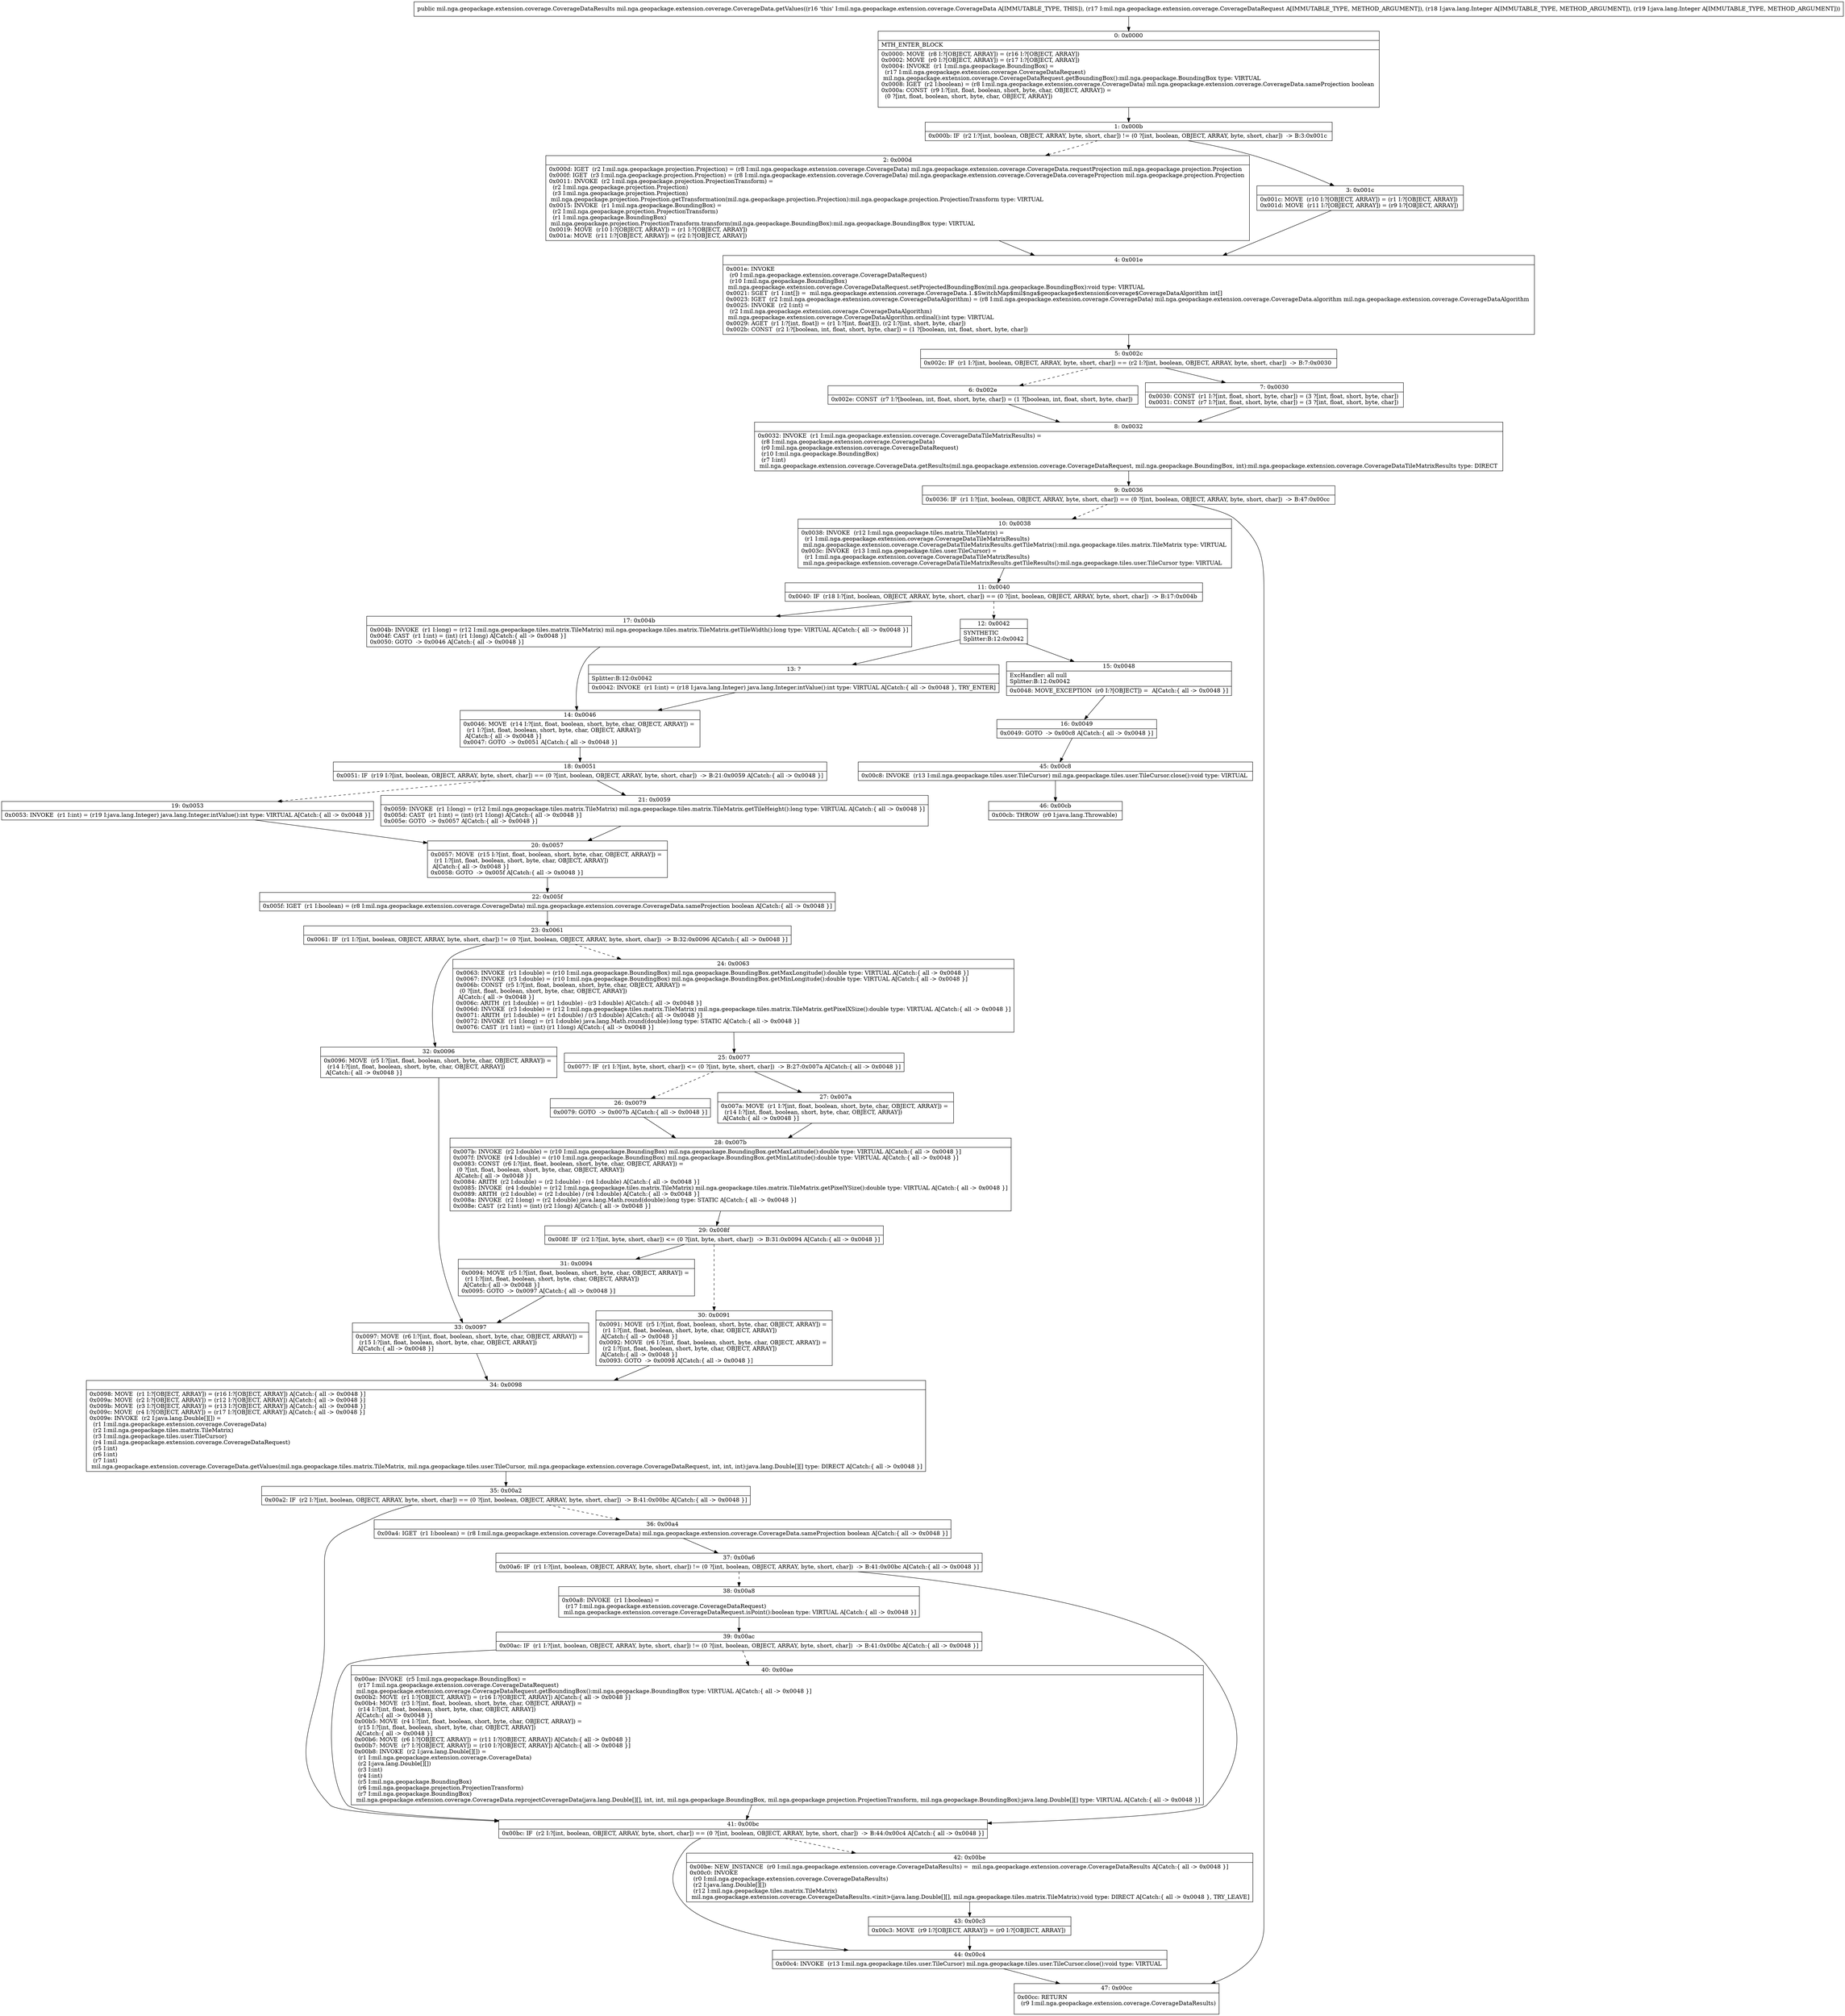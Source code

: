 digraph "CFG formil.nga.geopackage.extension.coverage.CoverageData.getValues(Lmil\/nga\/geopackage\/extension\/coverage\/CoverageDataRequest;Ljava\/lang\/Integer;Ljava\/lang\/Integer;)Lmil\/nga\/geopackage\/extension\/coverage\/CoverageDataResults;" {
Node_0 [shape=record,label="{0\:\ 0x0000|MTH_ENTER_BLOCK\l|0x0000: MOVE  (r8 I:?[OBJECT, ARRAY]) = (r16 I:?[OBJECT, ARRAY]) \l0x0002: MOVE  (r0 I:?[OBJECT, ARRAY]) = (r17 I:?[OBJECT, ARRAY]) \l0x0004: INVOKE  (r1 I:mil.nga.geopackage.BoundingBox) = \l  (r17 I:mil.nga.geopackage.extension.coverage.CoverageDataRequest)\l mil.nga.geopackage.extension.coverage.CoverageDataRequest.getBoundingBox():mil.nga.geopackage.BoundingBox type: VIRTUAL \l0x0008: IGET  (r2 I:boolean) = (r8 I:mil.nga.geopackage.extension.coverage.CoverageData) mil.nga.geopackage.extension.coverage.CoverageData.sameProjection boolean \l0x000a: CONST  (r9 I:?[int, float, boolean, short, byte, char, OBJECT, ARRAY]) = \l  (0 ?[int, float, boolean, short, byte, char, OBJECT, ARRAY])\l \l}"];
Node_1 [shape=record,label="{1\:\ 0x000b|0x000b: IF  (r2 I:?[int, boolean, OBJECT, ARRAY, byte, short, char]) != (0 ?[int, boolean, OBJECT, ARRAY, byte, short, char])  \-\> B:3:0x001c \l}"];
Node_2 [shape=record,label="{2\:\ 0x000d|0x000d: IGET  (r2 I:mil.nga.geopackage.projection.Projection) = (r8 I:mil.nga.geopackage.extension.coverage.CoverageData) mil.nga.geopackage.extension.coverage.CoverageData.requestProjection mil.nga.geopackage.projection.Projection \l0x000f: IGET  (r3 I:mil.nga.geopackage.projection.Projection) = (r8 I:mil.nga.geopackage.extension.coverage.CoverageData) mil.nga.geopackage.extension.coverage.CoverageData.coverageProjection mil.nga.geopackage.projection.Projection \l0x0011: INVOKE  (r2 I:mil.nga.geopackage.projection.ProjectionTransform) = \l  (r2 I:mil.nga.geopackage.projection.Projection)\l  (r3 I:mil.nga.geopackage.projection.Projection)\l mil.nga.geopackage.projection.Projection.getTransformation(mil.nga.geopackage.projection.Projection):mil.nga.geopackage.projection.ProjectionTransform type: VIRTUAL \l0x0015: INVOKE  (r1 I:mil.nga.geopackage.BoundingBox) = \l  (r2 I:mil.nga.geopackage.projection.ProjectionTransform)\l  (r1 I:mil.nga.geopackage.BoundingBox)\l mil.nga.geopackage.projection.ProjectionTransform.transform(mil.nga.geopackage.BoundingBox):mil.nga.geopackage.BoundingBox type: VIRTUAL \l0x0019: MOVE  (r10 I:?[OBJECT, ARRAY]) = (r1 I:?[OBJECT, ARRAY]) \l0x001a: MOVE  (r11 I:?[OBJECT, ARRAY]) = (r2 I:?[OBJECT, ARRAY]) \l}"];
Node_3 [shape=record,label="{3\:\ 0x001c|0x001c: MOVE  (r10 I:?[OBJECT, ARRAY]) = (r1 I:?[OBJECT, ARRAY]) \l0x001d: MOVE  (r11 I:?[OBJECT, ARRAY]) = (r9 I:?[OBJECT, ARRAY]) \l}"];
Node_4 [shape=record,label="{4\:\ 0x001e|0x001e: INVOKE  \l  (r0 I:mil.nga.geopackage.extension.coverage.CoverageDataRequest)\l  (r10 I:mil.nga.geopackage.BoundingBox)\l mil.nga.geopackage.extension.coverage.CoverageDataRequest.setProjectedBoundingBox(mil.nga.geopackage.BoundingBox):void type: VIRTUAL \l0x0021: SGET  (r1 I:int[]) =  mil.nga.geopackage.extension.coverage.CoverageData.1.$SwitchMap$mil$nga$geopackage$extension$coverage$CoverageDataAlgorithm int[] \l0x0023: IGET  (r2 I:mil.nga.geopackage.extension.coverage.CoverageDataAlgorithm) = (r8 I:mil.nga.geopackage.extension.coverage.CoverageData) mil.nga.geopackage.extension.coverage.CoverageData.algorithm mil.nga.geopackage.extension.coverage.CoverageDataAlgorithm \l0x0025: INVOKE  (r2 I:int) = \l  (r2 I:mil.nga.geopackage.extension.coverage.CoverageDataAlgorithm)\l mil.nga.geopackage.extension.coverage.CoverageDataAlgorithm.ordinal():int type: VIRTUAL \l0x0029: AGET  (r1 I:?[int, float]) = (r1 I:?[int, float][]), (r2 I:?[int, short, byte, char]) \l0x002b: CONST  (r2 I:?[boolean, int, float, short, byte, char]) = (1 ?[boolean, int, float, short, byte, char]) \l}"];
Node_5 [shape=record,label="{5\:\ 0x002c|0x002c: IF  (r1 I:?[int, boolean, OBJECT, ARRAY, byte, short, char]) == (r2 I:?[int, boolean, OBJECT, ARRAY, byte, short, char])  \-\> B:7:0x0030 \l}"];
Node_6 [shape=record,label="{6\:\ 0x002e|0x002e: CONST  (r7 I:?[boolean, int, float, short, byte, char]) = (1 ?[boolean, int, float, short, byte, char]) \l}"];
Node_7 [shape=record,label="{7\:\ 0x0030|0x0030: CONST  (r1 I:?[int, float, short, byte, char]) = (3 ?[int, float, short, byte, char]) \l0x0031: CONST  (r7 I:?[int, float, short, byte, char]) = (3 ?[int, float, short, byte, char]) \l}"];
Node_8 [shape=record,label="{8\:\ 0x0032|0x0032: INVOKE  (r1 I:mil.nga.geopackage.extension.coverage.CoverageDataTileMatrixResults) = \l  (r8 I:mil.nga.geopackage.extension.coverage.CoverageData)\l  (r0 I:mil.nga.geopackage.extension.coverage.CoverageDataRequest)\l  (r10 I:mil.nga.geopackage.BoundingBox)\l  (r7 I:int)\l mil.nga.geopackage.extension.coverage.CoverageData.getResults(mil.nga.geopackage.extension.coverage.CoverageDataRequest, mil.nga.geopackage.BoundingBox, int):mil.nga.geopackage.extension.coverage.CoverageDataTileMatrixResults type: DIRECT \l}"];
Node_9 [shape=record,label="{9\:\ 0x0036|0x0036: IF  (r1 I:?[int, boolean, OBJECT, ARRAY, byte, short, char]) == (0 ?[int, boolean, OBJECT, ARRAY, byte, short, char])  \-\> B:47:0x00cc \l}"];
Node_10 [shape=record,label="{10\:\ 0x0038|0x0038: INVOKE  (r12 I:mil.nga.geopackage.tiles.matrix.TileMatrix) = \l  (r1 I:mil.nga.geopackage.extension.coverage.CoverageDataTileMatrixResults)\l mil.nga.geopackage.extension.coverage.CoverageDataTileMatrixResults.getTileMatrix():mil.nga.geopackage.tiles.matrix.TileMatrix type: VIRTUAL \l0x003c: INVOKE  (r13 I:mil.nga.geopackage.tiles.user.TileCursor) = \l  (r1 I:mil.nga.geopackage.extension.coverage.CoverageDataTileMatrixResults)\l mil.nga.geopackage.extension.coverage.CoverageDataTileMatrixResults.getTileResults():mil.nga.geopackage.tiles.user.TileCursor type: VIRTUAL \l}"];
Node_11 [shape=record,label="{11\:\ 0x0040|0x0040: IF  (r18 I:?[int, boolean, OBJECT, ARRAY, byte, short, char]) == (0 ?[int, boolean, OBJECT, ARRAY, byte, short, char])  \-\> B:17:0x004b \l}"];
Node_12 [shape=record,label="{12\:\ 0x0042|SYNTHETIC\lSplitter:B:12:0x0042\l}"];
Node_13 [shape=record,label="{13\:\ ?|Splitter:B:12:0x0042\l|0x0042: INVOKE  (r1 I:int) = (r18 I:java.lang.Integer) java.lang.Integer.intValue():int type: VIRTUAL A[Catch:\{ all \-\> 0x0048 \}, TRY_ENTER]\l}"];
Node_14 [shape=record,label="{14\:\ 0x0046|0x0046: MOVE  (r14 I:?[int, float, boolean, short, byte, char, OBJECT, ARRAY]) = \l  (r1 I:?[int, float, boolean, short, byte, char, OBJECT, ARRAY])\l A[Catch:\{ all \-\> 0x0048 \}]\l0x0047: GOTO  \-\> 0x0051 A[Catch:\{ all \-\> 0x0048 \}]\l}"];
Node_15 [shape=record,label="{15\:\ 0x0048|ExcHandler: all null\lSplitter:B:12:0x0042\l|0x0048: MOVE_EXCEPTION  (r0 I:?[OBJECT]) =  A[Catch:\{ all \-\> 0x0048 \}]\l}"];
Node_16 [shape=record,label="{16\:\ 0x0049|0x0049: GOTO  \-\> 0x00c8 A[Catch:\{ all \-\> 0x0048 \}]\l}"];
Node_17 [shape=record,label="{17\:\ 0x004b|0x004b: INVOKE  (r1 I:long) = (r12 I:mil.nga.geopackage.tiles.matrix.TileMatrix) mil.nga.geopackage.tiles.matrix.TileMatrix.getTileWidth():long type: VIRTUAL A[Catch:\{ all \-\> 0x0048 \}]\l0x004f: CAST  (r1 I:int) = (int) (r1 I:long) A[Catch:\{ all \-\> 0x0048 \}]\l0x0050: GOTO  \-\> 0x0046 A[Catch:\{ all \-\> 0x0048 \}]\l}"];
Node_18 [shape=record,label="{18\:\ 0x0051|0x0051: IF  (r19 I:?[int, boolean, OBJECT, ARRAY, byte, short, char]) == (0 ?[int, boolean, OBJECT, ARRAY, byte, short, char])  \-\> B:21:0x0059 A[Catch:\{ all \-\> 0x0048 \}]\l}"];
Node_19 [shape=record,label="{19\:\ 0x0053|0x0053: INVOKE  (r1 I:int) = (r19 I:java.lang.Integer) java.lang.Integer.intValue():int type: VIRTUAL A[Catch:\{ all \-\> 0x0048 \}]\l}"];
Node_20 [shape=record,label="{20\:\ 0x0057|0x0057: MOVE  (r15 I:?[int, float, boolean, short, byte, char, OBJECT, ARRAY]) = \l  (r1 I:?[int, float, boolean, short, byte, char, OBJECT, ARRAY])\l A[Catch:\{ all \-\> 0x0048 \}]\l0x0058: GOTO  \-\> 0x005f A[Catch:\{ all \-\> 0x0048 \}]\l}"];
Node_21 [shape=record,label="{21\:\ 0x0059|0x0059: INVOKE  (r1 I:long) = (r12 I:mil.nga.geopackage.tiles.matrix.TileMatrix) mil.nga.geopackage.tiles.matrix.TileMatrix.getTileHeight():long type: VIRTUAL A[Catch:\{ all \-\> 0x0048 \}]\l0x005d: CAST  (r1 I:int) = (int) (r1 I:long) A[Catch:\{ all \-\> 0x0048 \}]\l0x005e: GOTO  \-\> 0x0057 A[Catch:\{ all \-\> 0x0048 \}]\l}"];
Node_22 [shape=record,label="{22\:\ 0x005f|0x005f: IGET  (r1 I:boolean) = (r8 I:mil.nga.geopackage.extension.coverage.CoverageData) mil.nga.geopackage.extension.coverage.CoverageData.sameProjection boolean A[Catch:\{ all \-\> 0x0048 \}]\l}"];
Node_23 [shape=record,label="{23\:\ 0x0061|0x0061: IF  (r1 I:?[int, boolean, OBJECT, ARRAY, byte, short, char]) != (0 ?[int, boolean, OBJECT, ARRAY, byte, short, char])  \-\> B:32:0x0096 A[Catch:\{ all \-\> 0x0048 \}]\l}"];
Node_24 [shape=record,label="{24\:\ 0x0063|0x0063: INVOKE  (r1 I:double) = (r10 I:mil.nga.geopackage.BoundingBox) mil.nga.geopackage.BoundingBox.getMaxLongitude():double type: VIRTUAL A[Catch:\{ all \-\> 0x0048 \}]\l0x0067: INVOKE  (r3 I:double) = (r10 I:mil.nga.geopackage.BoundingBox) mil.nga.geopackage.BoundingBox.getMinLongitude():double type: VIRTUAL A[Catch:\{ all \-\> 0x0048 \}]\l0x006b: CONST  (r5 I:?[int, float, boolean, short, byte, char, OBJECT, ARRAY]) = \l  (0 ?[int, float, boolean, short, byte, char, OBJECT, ARRAY])\l A[Catch:\{ all \-\> 0x0048 \}]\l0x006c: ARITH  (r1 I:double) = (r1 I:double) \- (r3 I:double) A[Catch:\{ all \-\> 0x0048 \}]\l0x006d: INVOKE  (r3 I:double) = (r12 I:mil.nga.geopackage.tiles.matrix.TileMatrix) mil.nga.geopackage.tiles.matrix.TileMatrix.getPixelXSize():double type: VIRTUAL A[Catch:\{ all \-\> 0x0048 \}]\l0x0071: ARITH  (r1 I:double) = (r1 I:double) \/ (r3 I:double) A[Catch:\{ all \-\> 0x0048 \}]\l0x0072: INVOKE  (r1 I:long) = (r1 I:double) java.lang.Math.round(double):long type: STATIC A[Catch:\{ all \-\> 0x0048 \}]\l0x0076: CAST  (r1 I:int) = (int) (r1 I:long) A[Catch:\{ all \-\> 0x0048 \}]\l}"];
Node_25 [shape=record,label="{25\:\ 0x0077|0x0077: IF  (r1 I:?[int, byte, short, char]) \<= (0 ?[int, byte, short, char])  \-\> B:27:0x007a A[Catch:\{ all \-\> 0x0048 \}]\l}"];
Node_26 [shape=record,label="{26\:\ 0x0079|0x0079: GOTO  \-\> 0x007b A[Catch:\{ all \-\> 0x0048 \}]\l}"];
Node_27 [shape=record,label="{27\:\ 0x007a|0x007a: MOVE  (r1 I:?[int, float, boolean, short, byte, char, OBJECT, ARRAY]) = \l  (r14 I:?[int, float, boolean, short, byte, char, OBJECT, ARRAY])\l A[Catch:\{ all \-\> 0x0048 \}]\l}"];
Node_28 [shape=record,label="{28\:\ 0x007b|0x007b: INVOKE  (r2 I:double) = (r10 I:mil.nga.geopackage.BoundingBox) mil.nga.geopackage.BoundingBox.getMaxLatitude():double type: VIRTUAL A[Catch:\{ all \-\> 0x0048 \}]\l0x007f: INVOKE  (r4 I:double) = (r10 I:mil.nga.geopackage.BoundingBox) mil.nga.geopackage.BoundingBox.getMinLatitude():double type: VIRTUAL A[Catch:\{ all \-\> 0x0048 \}]\l0x0083: CONST  (r6 I:?[int, float, boolean, short, byte, char, OBJECT, ARRAY]) = \l  (0 ?[int, float, boolean, short, byte, char, OBJECT, ARRAY])\l A[Catch:\{ all \-\> 0x0048 \}]\l0x0084: ARITH  (r2 I:double) = (r2 I:double) \- (r4 I:double) A[Catch:\{ all \-\> 0x0048 \}]\l0x0085: INVOKE  (r4 I:double) = (r12 I:mil.nga.geopackage.tiles.matrix.TileMatrix) mil.nga.geopackage.tiles.matrix.TileMatrix.getPixelYSize():double type: VIRTUAL A[Catch:\{ all \-\> 0x0048 \}]\l0x0089: ARITH  (r2 I:double) = (r2 I:double) \/ (r4 I:double) A[Catch:\{ all \-\> 0x0048 \}]\l0x008a: INVOKE  (r2 I:long) = (r2 I:double) java.lang.Math.round(double):long type: STATIC A[Catch:\{ all \-\> 0x0048 \}]\l0x008e: CAST  (r2 I:int) = (int) (r2 I:long) A[Catch:\{ all \-\> 0x0048 \}]\l}"];
Node_29 [shape=record,label="{29\:\ 0x008f|0x008f: IF  (r2 I:?[int, byte, short, char]) \<= (0 ?[int, byte, short, char])  \-\> B:31:0x0094 A[Catch:\{ all \-\> 0x0048 \}]\l}"];
Node_30 [shape=record,label="{30\:\ 0x0091|0x0091: MOVE  (r5 I:?[int, float, boolean, short, byte, char, OBJECT, ARRAY]) = \l  (r1 I:?[int, float, boolean, short, byte, char, OBJECT, ARRAY])\l A[Catch:\{ all \-\> 0x0048 \}]\l0x0092: MOVE  (r6 I:?[int, float, boolean, short, byte, char, OBJECT, ARRAY]) = \l  (r2 I:?[int, float, boolean, short, byte, char, OBJECT, ARRAY])\l A[Catch:\{ all \-\> 0x0048 \}]\l0x0093: GOTO  \-\> 0x0098 A[Catch:\{ all \-\> 0x0048 \}]\l}"];
Node_31 [shape=record,label="{31\:\ 0x0094|0x0094: MOVE  (r5 I:?[int, float, boolean, short, byte, char, OBJECT, ARRAY]) = \l  (r1 I:?[int, float, boolean, short, byte, char, OBJECT, ARRAY])\l A[Catch:\{ all \-\> 0x0048 \}]\l0x0095: GOTO  \-\> 0x0097 A[Catch:\{ all \-\> 0x0048 \}]\l}"];
Node_32 [shape=record,label="{32\:\ 0x0096|0x0096: MOVE  (r5 I:?[int, float, boolean, short, byte, char, OBJECT, ARRAY]) = \l  (r14 I:?[int, float, boolean, short, byte, char, OBJECT, ARRAY])\l A[Catch:\{ all \-\> 0x0048 \}]\l}"];
Node_33 [shape=record,label="{33\:\ 0x0097|0x0097: MOVE  (r6 I:?[int, float, boolean, short, byte, char, OBJECT, ARRAY]) = \l  (r15 I:?[int, float, boolean, short, byte, char, OBJECT, ARRAY])\l A[Catch:\{ all \-\> 0x0048 \}]\l}"];
Node_34 [shape=record,label="{34\:\ 0x0098|0x0098: MOVE  (r1 I:?[OBJECT, ARRAY]) = (r16 I:?[OBJECT, ARRAY]) A[Catch:\{ all \-\> 0x0048 \}]\l0x009a: MOVE  (r2 I:?[OBJECT, ARRAY]) = (r12 I:?[OBJECT, ARRAY]) A[Catch:\{ all \-\> 0x0048 \}]\l0x009b: MOVE  (r3 I:?[OBJECT, ARRAY]) = (r13 I:?[OBJECT, ARRAY]) A[Catch:\{ all \-\> 0x0048 \}]\l0x009c: MOVE  (r4 I:?[OBJECT, ARRAY]) = (r17 I:?[OBJECT, ARRAY]) A[Catch:\{ all \-\> 0x0048 \}]\l0x009e: INVOKE  (r2 I:java.lang.Double[][]) = \l  (r1 I:mil.nga.geopackage.extension.coverage.CoverageData)\l  (r2 I:mil.nga.geopackage.tiles.matrix.TileMatrix)\l  (r3 I:mil.nga.geopackage.tiles.user.TileCursor)\l  (r4 I:mil.nga.geopackage.extension.coverage.CoverageDataRequest)\l  (r5 I:int)\l  (r6 I:int)\l  (r7 I:int)\l mil.nga.geopackage.extension.coverage.CoverageData.getValues(mil.nga.geopackage.tiles.matrix.TileMatrix, mil.nga.geopackage.tiles.user.TileCursor, mil.nga.geopackage.extension.coverage.CoverageDataRequest, int, int, int):java.lang.Double[][] type: DIRECT A[Catch:\{ all \-\> 0x0048 \}]\l}"];
Node_35 [shape=record,label="{35\:\ 0x00a2|0x00a2: IF  (r2 I:?[int, boolean, OBJECT, ARRAY, byte, short, char]) == (0 ?[int, boolean, OBJECT, ARRAY, byte, short, char])  \-\> B:41:0x00bc A[Catch:\{ all \-\> 0x0048 \}]\l}"];
Node_36 [shape=record,label="{36\:\ 0x00a4|0x00a4: IGET  (r1 I:boolean) = (r8 I:mil.nga.geopackage.extension.coverage.CoverageData) mil.nga.geopackage.extension.coverage.CoverageData.sameProjection boolean A[Catch:\{ all \-\> 0x0048 \}]\l}"];
Node_37 [shape=record,label="{37\:\ 0x00a6|0x00a6: IF  (r1 I:?[int, boolean, OBJECT, ARRAY, byte, short, char]) != (0 ?[int, boolean, OBJECT, ARRAY, byte, short, char])  \-\> B:41:0x00bc A[Catch:\{ all \-\> 0x0048 \}]\l}"];
Node_38 [shape=record,label="{38\:\ 0x00a8|0x00a8: INVOKE  (r1 I:boolean) = \l  (r17 I:mil.nga.geopackage.extension.coverage.CoverageDataRequest)\l mil.nga.geopackage.extension.coverage.CoverageDataRequest.isPoint():boolean type: VIRTUAL A[Catch:\{ all \-\> 0x0048 \}]\l}"];
Node_39 [shape=record,label="{39\:\ 0x00ac|0x00ac: IF  (r1 I:?[int, boolean, OBJECT, ARRAY, byte, short, char]) != (0 ?[int, boolean, OBJECT, ARRAY, byte, short, char])  \-\> B:41:0x00bc A[Catch:\{ all \-\> 0x0048 \}]\l}"];
Node_40 [shape=record,label="{40\:\ 0x00ae|0x00ae: INVOKE  (r5 I:mil.nga.geopackage.BoundingBox) = \l  (r17 I:mil.nga.geopackage.extension.coverage.CoverageDataRequest)\l mil.nga.geopackage.extension.coverage.CoverageDataRequest.getBoundingBox():mil.nga.geopackage.BoundingBox type: VIRTUAL A[Catch:\{ all \-\> 0x0048 \}]\l0x00b2: MOVE  (r1 I:?[OBJECT, ARRAY]) = (r16 I:?[OBJECT, ARRAY]) A[Catch:\{ all \-\> 0x0048 \}]\l0x00b4: MOVE  (r3 I:?[int, float, boolean, short, byte, char, OBJECT, ARRAY]) = \l  (r14 I:?[int, float, boolean, short, byte, char, OBJECT, ARRAY])\l A[Catch:\{ all \-\> 0x0048 \}]\l0x00b5: MOVE  (r4 I:?[int, float, boolean, short, byte, char, OBJECT, ARRAY]) = \l  (r15 I:?[int, float, boolean, short, byte, char, OBJECT, ARRAY])\l A[Catch:\{ all \-\> 0x0048 \}]\l0x00b6: MOVE  (r6 I:?[OBJECT, ARRAY]) = (r11 I:?[OBJECT, ARRAY]) A[Catch:\{ all \-\> 0x0048 \}]\l0x00b7: MOVE  (r7 I:?[OBJECT, ARRAY]) = (r10 I:?[OBJECT, ARRAY]) A[Catch:\{ all \-\> 0x0048 \}]\l0x00b8: INVOKE  (r2 I:java.lang.Double[][]) = \l  (r1 I:mil.nga.geopackage.extension.coverage.CoverageData)\l  (r2 I:java.lang.Double[][])\l  (r3 I:int)\l  (r4 I:int)\l  (r5 I:mil.nga.geopackage.BoundingBox)\l  (r6 I:mil.nga.geopackage.projection.ProjectionTransform)\l  (r7 I:mil.nga.geopackage.BoundingBox)\l mil.nga.geopackage.extension.coverage.CoverageData.reprojectCoverageData(java.lang.Double[][], int, int, mil.nga.geopackage.BoundingBox, mil.nga.geopackage.projection.ProjectionTransform, mil.nga.geopackage.BoundingBox):java.lang.Double[][] type: VIRTUAL A[Catch:\{ all \-\> 0x0048 \}]\l}"];
Node_41 [shape=record,label="{41\:\ 0x00bc|0x00bc: IF  (r2 I:?[int, boolean, OBJECT, ARRAY, byte, short, char]) == (0 ?[int, boolean, OBJECT, ARRAY, byte, short, char])  \-\> B:44:0x00c4 A[Catch:\{ all \-\> 0x0048 \}]\l}"];
Node_42 [shape=record,label="{42\:\ 0x00be|0x00be: NEW_INSTANCE  (r0 I:mil.nga.geopackage.extension.coverage.CoverageDataResults) =  mil.nga.geopackage.extension.coverage.CoverageDataResults A[Catch:\{ all \-\> 0x0048 \}]\l0x00c0: INVOKE  \l  (r0 I:mil.nga.geopackage.extension.coverage.CoverageDataResults)\l  (r2 I:java.lang.Double[][])\l  (r12 I:mil.nga.geopackage.tiles.matrix.TileMatrix)\l mil.nga.geopackage.extension.coverage.CoverageDataResults.\<init\>(java.lang.Double[][], mil.nga.geopackage.tiles.matrix.TileMatrix):void type: DIRECT A[Catch:\{ all \-\> 0x0048 \}, TRY_LEAVE]\l}"];
Node_43 [shape=record,label="{43\:\ 0x00c3|0x00c3: MOVE  (r9 I:?[OBJECT, ARRAY]) = (r0 I:?[OBJECT, ARRAY]) \l}"];
Node_44 [shape=record,label="{44\:\ 0x00c4|0x00c4: INVOKE  (r13 I:mil.nga.geopackage.tiles.user.TileCursor) mil.nga.geopackage.tiles.user.TileCursor.close():void type: VIRTUAL \l}"];
Node_45 [shape=record,label="{45\:\ 0x00c8|0x00c8: INVOKE  (r13 I:mil.nga.geopackage.tiles.user.TileCursor) mil.nga.geopackage.tiles.user.TileCursor.close():void type: VIRTUAL \l}"];
Node_46 [shape=record,label="{46\:\ 0x00cb|0x00cb: THROW  (r0 I:java.lang.Throwable) \l}"];
Node_47 [shape=record,label="{47\:\ 0x00cc|0x00cc: RETURN  \l  (r9 I:mil.nga.geopackage.extension.coverage.CoverageDataResults)\l \l}"];
MethodNode[shape=record,label="{public mil.nga.geopackage.extension.coverage.CoverageDataResults mil.nga.geopackage.extension.coverage.CoverageData.getValues((r16 'this' I:mil.nga.geopackage.extension.coverage.CoverageData A[IMMUTABLE_TYPE, THIS]), (r17 I:mil.nga.geopackage.extension.coverage.CoverageDataRequest A[IMMUTABLE_TYPE, METHOD_ARGUMENT]), (r18 I:java.lang.Integer A[IMMUTABLE_TYPE, METHOD_ARGUMENT]), (r19 I:java.lang.Integer A[IMMUTABLE_TYPE, METHOD_ARGUMENT])) }"];
MethodNode -> Node_0;
Node_0 -> Node_1;
Node_1 -> Node_2[style=dashed];
Node_1 -> Node_3;
Node_2 -> Node_4;
Node_3 -> Node_4;
Node_4 -> Node_5;
Node_5 -> Node_6[style=dashed];
Node_5 -> Node_7;
Node_6 -> Node_8;
Node_7 -> Node_8;
Node_8 -> Node_9;
Node_9 -> Node_10[style=dashed];
Node_9 -> Node_47;
Node_10 -> Node_11;
Node_11 -> Node_12[style=dashed];
Node_11 -> Node_17;
Node_12 -> Node_13;
Node_12 -> Node_15;
Node_13 -> Node_14;
Node_14 -> Node_18;
Node_15 -> Node_16;
Node_16 -> Node_45;
Node_17 -> Node_14;
Node_18 -> Node_19[style=dashed];
Node_18 -> Node_21;
Node_19 -> Node_20;
Node_20 -> Node_22;
Node_21 -> Node_20;
Node_22 -> Node_23;
Node_23 -> Node_24[style=dashed];
Node_23 -> Node_32;
Node_24 -> Node_25;
Node_25 -> Node_26[style=dashed];
Node_25 -> Node_27;
Node_26 -> Node_28;
Node_27 -> Node_28;
Node_28 -> Node_29;
Node_29 -> Node_30[style=dashed];
Node_29 -> Node_31;
Node_30 -> Node_34;
Node_31 -> Node_33;
Node_32 -> Node_33;
Node_33 -> Node_34;
Node_34 -> Node_35;
Node_35 -> Node_36[style=dashed];
Node_35 -> Node_41;
Node_36 -> Node_37;
Node_37 -> Node_38[style=dashed];
Node_37 -> Node_41;
Node_38 -> Node_39;
Node_39 -> Node_40[style=dashed];
Node_39 -> Node_41;
Node_40 -> Node_41;
Node_41 -> Node_42[style=dashed];
Node_41 -> Node_44;
Node_42 -> Node_43;
Node_43 -> Node_44;
Node_44 -> Node_47;
Node_45 -> Node_46;
}

